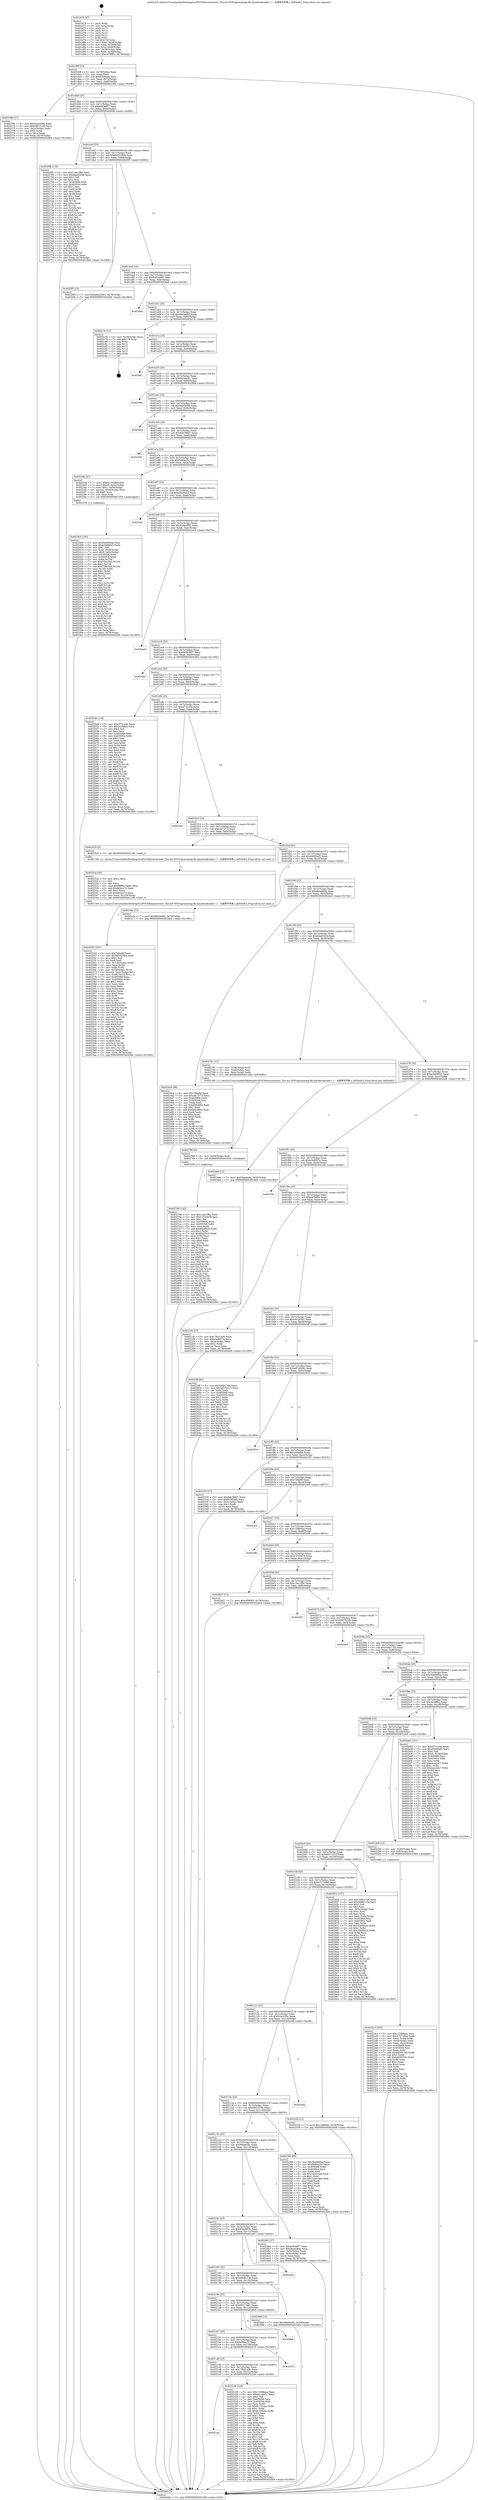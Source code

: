 digraph "0x401d70" {
  label = "0x401d70 (/mnt/c/Users/mathe/Desktop/tcc/POCII/binaries/extr_The-Art-Of-Programming-By-Julyebookcodec1.1：左旋转字符串.c_leftShift2_Final-ollvm.out::main(0))"
  labelloc = "t"
  node[shape=record]

  Entry [label="",width=0.3,height=0.3,shape=circle,fillcolor=black,style=filled]
  "0x401d9f" [label="{
     0x401d9f [23]\l
     | [instrs]\l
     &nbsp;&nbsp;0x401d9f \<+3\>: mov -0x78(%rbp),%eax\l
     &nbsp;&nbsp;0x401da2 \<+2\>: mov %eax,%ecx\l
     &nbsp;&nbsp;0x401da4 \<+6\>: sub $0x835f2afd,%ecx\l
     &nbsp;&nbsp;0x401daa \<+3\>: mov %eax,-0x7c(%rbp)\l
     &nbsp;&nbsp;0x401dad \<+3\>: mov %ecx,-0x80(%rbp)\l
     &nbsp;&nbsp;0x401db0 \<+6\>: je 000000000040236b \<main+0x5fb\>\l
  }"]
  "0x40236b" [label="{
     0x40236b [27]\l
     | [instrs]\l
     &nbsp;&nbsp;0x40236b \<+5\>: mov $0x52ac050e,%eax\l
     &nbsp;&nbsp;0x402370 \<+5\>: mov $0x58815160,%ecx\l
     &nbsp;&nbsp;0x402375 \<+3\>: mov -0x2c(%rbp),%edx\l
     &nbsp;&nbsp;0x402378 \<+3\>: cmp $0x0,%edx\l
     &nbsp;&nbsp;0x40237b \<+3\>: cmove %ecx,%eax\l
     &nbsp;&nbsp;0x40237e \<+3\>: mov %eax,-0x78(%rbp)\l
     &nbsp;&nbsp;0x402381 \<+5\>: jmp 0000000000402dd4 \<main+0x1064\>\l
  }"]
  "0x401db6" [label="{
     0x401db6 [25]\l
     | [instrs]\l
     &nbsp;&nbsp;0x401db6 \<+5\>: jmp 0000000000401dbb \<main+0x4b\>\l
     &nbsp;&nbsp;0x401dbb \<+3\>: mov -0x7c(%rbp),%eax\l
     &nbsp;&nbsp;0x401dbe \<+5\>: sub $0x8483ef07,%eax\l
     &nbsp;&nbsp;0x401dc3 \<+6\>: mov %eax,-0x84(%rbp)\l
     &nbsp;&nbsp;0x401dc9 \<+6\>: je 00000000004026fb \<main+0x98b\>\l
  }"]
  Exit [label="",width=0.3,height=0.3,shape=circle,fillcolor=black,style=filled,peripheries=2]
  "0x4026fb" [label="{
     0x4026fb [134]\l
     | [instrs]\l
     &nbsp;&nbsp;0x4026fb \<+5\>: mov $0x13ec1f8e,%eax\l
     &nbsp;&nbsp;0x402700 \<+5\>: mov $0xdda05458,%ecx\l
     &nbsp;&nbsp;0x402705 \<+2\>: mov $0x1,%dl\l
     &nbsp;&nbsp;0x402707 \<+2\>: xor %esi,%esi\l
     &nbsp;&nbsp;0x402709 \<+7\>: mov 0x405068,%edi\l
     &nbsp;&nbsp;0x402710 \<+8\>: mov 0x405054,%r8d\l
     &nbsp;&nbsp;0x402718 \<+3\>: sub $0x1,%esi\l
     &nbsp;&nbsp;0x40271b \<+3\>: mov %edi,%r9d\l
     &nbsp;&nbsp;0x40271e \<+3\>: add %esi,%r9d\l
     &nbsp;&nbsp;0x402721 \<+4\>: imul %r9d,%edi\l
     &nbsp;&nbsp;0x402725 \<+3\>: and $0x1,%edi\l
     &nbsp;&nbsp;0x402728 \<+3\>: cmp $0x0,%edi\l
     &nbsp;&nbsp;0x40272b \<+4\>: sete %r10b\l
     &nbsp;&nbsp;0x40272f \<+4\>: cmp $0xa,%r8d\l
     &nbsp;&nbsp;0x402733 \<+4\>: setl %r11b\l
     &nbsp;&nbsp;0x402737 \<+3\>: mov %r10b,%bl\l
     &nbsp;&nbsp;0x40273a \<+3\>: xor $0xff,%bl\l
     &nbsp;&nbsp;0x40273d \<+3\>: mov %r11b,%r14b\l
     &nbsp;&nbsp;0x402740 \<+4\>: xor $0xff,%r14b\l
     &nbsp;&nbsp;0x402744 \<+3\>: xor $0x1,%dl\l
     &nbsp;&nbsp;0x402747 \<+3\>: mov %bl,%r15b\l
     &nbsp;&nbsp;0x40274a \<+4\>: and $0xff,%r15b\l
     &nbsp;&nbsp;0x40274e \<+3\>: and %dl,%r10b\l
     &nbsp;&nbsp;0x402751 \<+3\>: mov %r14b,%r12b\l
     &nbsp;&nbsp;0x402754 \<+4\>: and $0xff,%r12b\l
     &nbsp;&nbsp;0x402758 \<+3\>: and %dl,%r11b\l
     &nbsp;&nbsp;0x40275b \<+3\>: or %r10b,%r15b\l
     &nbsp;&nbsp;0x40275e \<+3\>: or %r11b,%r12b\l
     &nbsp;&nbsp;0x402761 \<+3\>: xor %r12b,%r15b\l
     &nbsp;&nbsp;0x402764 \<+3\>: or %r14b,%bl\l
     &nbsp;&nbsp;0x402767 \<+3\>: xor $0xff,%bl\l
     &nbsp;&nbsp;0x40276a \<+3\>: or $0x1,%dl\l
     &nbsp;&nbsp;0x40276d \<+2\>: and %dl,%bl\l
     &nbsp;&nbsp;0x40276f \<+3\>: or %bl,%r15b\l
     &nbsp;&nbsp;0x402772 \<+4\>: test $0x1,%r15b\l
     &nbsp;&nbsp;0x402776 \<+3\>: cmovne %ecx,%eax\l
     &nbsp;&nbsp;0x402779 \<+3\>: mov %eax,-0x78(%rbp)\l
     &nbsp;&nbsp;0x40277c \<+5\>: jmp 0000000000402dd4 \<main+0x1064\>\l
  }"]
  "0x401dcf" [label="{
     0x401dcf [25]\l
     | [instrs]\l
     &nbsp;&nbsp;0x401dcf \<+5\>: jmp 0000000000401dd4 \<main+0x64\>\l
     &nbsp;&nbsp;0x401dd4 \<+3\>: mov -0x7c(%rbp),%eax\l
     &nbsp;&nbsp;0x401dd7 \<+5\>: sub $0x89282904,%eax\l
     &nbsp;&nbsp;0x401ddc \<+6\>: mov %eax,-0x88(%rbp)\l
     &nbsp;&nbsp;0x401de2 \<+6\>: je 00000000004025f3 \<main+0x883\>\l
  }"]
  "0x402799" [label="{
     0x402799 [142]\l
     | [instrs]\l
     &nbsp;&nbsp;0x402799 \<+5\>: mov $0x13ec1f8e,%edx\l
     &nbsp;&nbsp;0x40279e \<+5\>: mov $0x137e9478,%esi\l
     &nbsp;&nbsp;0x4027a3 \<+2\>: mov $0x1,%al\l
     &nbsp;&nbsp;0x4027a5 \<+7\>: mov 0x405068,%ecx\l
     &nbsp;&nbsp;0x4027ac \<+8\>: mov 0x405054,%r8d\l
     &nbsp;&nbsp;0x4027b4 \<+3\>: mov %ecx,%r9d\l
     &nbsp;&nbsp;0x4027b7 \<+7\>: add $0x6fa4f519,%r9d\l
     &nbsp;&nbsp;0x4027be \<+4\>: sub $0x1,%r9d\l
     &nbsp;&nbsp;0x4027c2 \<+7\>: sub $0x6fa4f519,%r9d\l
     &nbsp;&nbsp;0x4027c9 \<+4\>: imul %r9d,%ecx\l
     &nbsp;&nbsp;0x4027cd \<+3\>: and $0x1,%ecx\l
     &nbsp;&nbsp;0x4027d0 \<+3\>: cmp $0x0,%ecx\l
     &nbsp;&nbsp;0x4027d3 \<+4\>: sete %r10b\l
     &nbsp;&nbsp;0x4027d7 \<+4\>: cmp $0xa,%r8d\l
     &nbsp;&nbsp;0x4027db \<+4\>: setl %r11b\l
     &nbsp;&nbsp;0x4027df \<+3\>: mov %r10b,%bl\l
     &nbsp;&nbsp;0x4027e2 \<+3\>: xor $0xff,%bl\l
     &nbsp;&nbsp;0x4027e5 \<+3\>: mov %r11b,%r14b\l
     &nbsp;&nbsp;0x4027e8 \<+4\>: xor $0xff,%r14b\l
     &nbsp;&nbsp;0x4027ec \<+2\>: xor $0x1,%al\l
     &nbsp;&nbsp;0x4027ee \<+3\>: mov %bl,%r15b\l
     &nbsp;&nbsp;0x4027f1 \<+4\>: and $0xff,%r15b\l
     &nbsp;&nbsp;0x4027f5 \<+3\>: and %al,%r10b\l
     &nbsp;&nbsp;0x4027f8 \<+3\>: mov %r14b,%r12b\l
     &nbsp;&nbsp;0x4027fb \<+4\>: and $0xff,%r12b\l
     &nbsp;&nbsp;0x4027ff \<+3\>: and %al,%r11b\l
     &nbsp;&nbsp;0x402802 \<+3\>: or %r10b,%r15b\l
     &nbsp;&nbsp;0x402805 \<+3\>: or %r11b,%r12b\l
     &nbsp;&nbsp;0x402808 \<+3\>: xor %r12b,%r15b\l
     &nbsp;&nbsp;0x40280b \<+3\>: or %r14b,%bl\l
     &nbsp;&nbsp;0x40280e \<+3\>: xor $0xff,%bl\l
     &nbsp;&nbsp;0x402811 \<+2\>: or $0x1,%al\l
     &nbsp;&nbsp;0x402813 \<+2\>: and %al,%bl\l
     &nbsp;&nbsp;0x402815 \<+3\>: or %bl,%r15b\l
     &nbsp;&nbsp;0x402818 \<+4\>: test $0x1,%r15b\l
     &nbsp;&nbsp;0x40281c \<+3\>: cmovne %esi,%edx\l
     &nbsp;&nbsp;0x40281f \<+3\>: mov %edx,-0x78(%rbp)\l
     &nbsp;&nbsp;0x402822 \<+5\>: jmp 0000000000402dd4 \<main+0x1064\>\l
  }"]
  "0x4025f3" [label="{
     0x4025f3 [12]\l
     | [instrs]\l
     &nbsp;&nbsp;0x4025f3 \<+7\>: movl $0xe822f3b1,-0x78(%rbp)\l
     &nbsp;&nbsp;0x4025fa \<+5\>: jmp 0000000000402dd4 \<main+0x1064\>\l
  }"]
  "0x401de8" [label="{
     0x401de8 [25]\l
     | [instrs]\l
     &nbsp;&nbsp;0x401de8 \<+5\>: jmp 0000000000401ded \<main+0x7d\>\l
     &nbsp;&nbsp;0x401ded \<+3\>: mov -0x7c(%rbp),%eax\l
     &nbsp;&nbsp;0x401df0 \<+5\>: sub $0x8c61aeb6,%eax\l
     &nbsp;&nbsp;0x401df5 \<+6\>: mov %eax,-0x8c(%rbp)\l
     &nbsp;&nbsp;0x401dfb \<+6\>: je 00000000004029a8 \<main+0xc38\>\l
  }"]
  "0x402790" [label="{
     0x402790 [9]\l
     | [instrs]\l
     &nbsp;&nbsp;0x402790 \<+4\>: mov -0x58(%rbp),%rdi\l
     &nbsp;&nbsp;0x402794 \<+5\>: call 0000000000401030 \<free@plt\>\l
     | [calls]\l
     &nbsp;&nbsp;0x401030 \{1\} (unknown)\l
  }"]
  "0x4029a8" [label="{
     0x4029a8\l
  }", style=dashed]
  "0x401e01" [label="{
     0x401e01 [25]\l
     | [instrs]\l
     &nbsp;&nbsp;0x401e01 \<+5\>: jmp 0000000000401e06 \<main+0x96\>\l
     &nbsp;&nbsp;0x401e06 \<+3\>: mov -0x7c(%rbp),%eax\l
     &nbsp;&nbsp;0x401e09 \<+5\>: sub $0x8fe5dd93,%eax\l
     &nbsp;&nbsp;0x401e0e \<+6\>: mov %eax,-0x90(%rbp)\l
     &nbsp;&nbsp;0x401e14 \<+6\>: je 0000000000402c76 \<main+0xf06\>\l
  }"]
  "0x402552" [label="{
     0x402552 [161]\l
     | [instrs]\l
     &nbsp;&nbsp;0x402552 \<+5\>: mov $0x7d9af6f,%ecx\l
     &nbsp;&nbsp;0x402557 \<+5\>: mov $0x89282904,%edx\l
     &nbsp;&nbsp;0x40255c \<+3\>: mov $0x1,%sil\l
     &nbsp;&nbsp;0x40255f \<+2\>: xor %edi,%edi\l
     &nbsp;&nbsp;0x402561 \<+7\>: mov -0x130(%rbp),%r8d\l
     &nbsp;&nbsp;0x402568 \<+4\>: imul %eax,%r8d\l
     &nbsp;&nbsp;0x40256c \<+3\>: mov %r8b,%r9b\l
     &nbsp;&nbsp;0x40256f \<+4\>: mov -0x58(%rbp),%r10\l
     &nbsp;&nbsp;0x402573 \<+4\>: movslq -0x5c(%rbp),%r11\l
     &nbsp;&nbsp;0x402577 \<+4\>: mov %r9b,(%r10,%r11,1)\l
     &nbsp;&nbsp;0x40257b \<+7\>: mov 0x405068,%eax\l
     &nbsp;&nbsp;0x402582 \<+8\>: mov 0x405054,%r8d\l
     &nbsp;&nbsp;0x40258a \<+3\>: sub $0x1,%edi\l
     &nbsp;&nbsp;0x40258d \<+2\>: mov %eax,%ebx\l
     &nbsp;&nbsp;0x40258f \<+2\>: add %edi,%ebx\l
     &nbsp;&nbsp;0x402591 \<+3\>: imul %ebx,%eax\l
     &nbsp;&nbsp;0x402594 \<+3\>: and $0x1,%eax\l
     &nbsp;&nbsp;0x402597 \<+3\>: cmp $0x0,%eax\l
     &nbsp;&nbsp;0x40259a \<+4\>: sete %r9b\l
     &nbsp;&nbsp;0x40259e \<+4\>: cmp $0xa,%r8d\l
     &nbsp;&nbsp;0x4025a2 \<+4\>: setl %r14b\l
     &nbsp;&nbsp;0x4025a6 \<+3\>: mov %r9b,%r15b\l
     &nbsp;&nbsp;0x4025a9 \<+4\>: xor $0xff,%r15b\l
     &nbsp;&nbsp;0x4025ad \<+3\>: mov %r14b,%r12b\l
     &nbsp;&nbsp;0x4025b0 \<+4\>: xor $0xff,%r12b\l
     &nbsp;&nbsp;0x4025b4 \<+4\>: xor $0x0,%sil\l
     &nbsp;&nbsp;0x4025b8 \<+3\>: mov %r15b,%r13b\l
     &nbsp;&nbsp;0x4025bb \<+4\>: and $0x0,%r13b\l
     &nbsp;&nbsp;0x4025bf \<+3\>: and %sil,%r9b\l
     &nbsp;&nbsp;0x4025c2 \<+3\>: mov %r12b,%al\l
     &nbsp;&nbsp;0x4025c5 \<+2\>: and $0x0,%al\l
     &nbsp;&nbsp;0x4025c7 \<+3\>: and %sil,%r14b\l
     &nbsp;&nbsp;0x4025ca \<+3\>: or %r9b,%r13b\l
     &nbsp;&nbsp;0x4025cd \<+3\>: or %r14b,%al\l
     &nbsp;&nbsp;0x4025d0 \<+3\>: xor %al,%r13b\l
     &nbsp;&nbsp;0x4025d3 \<+3\>: or %r12b,%r15b\l
     &nbsp;&nbsp;0x4025d6 \<+4\>: xor $0xff,%r15b\l
     &nbsp;&nbsp;0x4025da \<+4\>: or $0x0,%sil\l
     &nbsp;&nbsp;0x4025de \<+3\>: and %sil,%r15b\l
     &nbsp;&nbsp;0x4025e1 \<+3\>: or %r15b,%r13b\l
     &nbsp;&nbsp;0x4025e4 \<+4\>: test $0x1,%r13b\l
     &nbsp;&nbsp;0x4025e8 \<+3\>: cmovne %edx,%ecx\l
     &nbsp;&nbsp;0x4025eb \<+3\>: mov %ecx,-0x78(%rbp)\l
     &nbsp;&nbsp;0x4025ee \<+5\>: jmp 0000000000402dd4 \<main+0x1064\>\l
  }"]
  "0x402c76" [label="{
     0x402c76 [21]\l
     | [instrs]\l
     &nbsp;&nbsp;0x402c76 \<+3\>: mov -0x34(%rbp),%eax\l
     &nbsp;&nbsp;0x402c79 \<+7\>: add $0x118,%rsp\l
     &nbsp;&nbsp;0x402c80 \<+1\>: pop %rbx\l
     &nbsp;&nbsp;0x402c81 \<+2\>: pop %r12\l
     &nbsp;&nbsp;0x402c83 \<+2\>: pop %r13\l
     &nbsp;&nbsp;0x402c85 \<+2\>: pop %r14\l
     &nbsp;&nbsp;0x402c87 \<+2\>: pop %r15\l
     &nbsp;&nbsp;0x402c89 \<+1\>: pop %rbp\l
     &nbsp;&nbsp;0x402c8a \<+1\>: ret\l
  }"]
  "0x401e1a" [label="{
     0x401e1a [25]\l
     | [instrs]\l
     &nbsp;&nbsp;0x401e1a \<+5\>: jmp 0000000000401e1f \<main+0xaf\>\l
     &nbsp;&nbsp;0x401e1f \<+3\>: mov -0x7c(%rbp),%eax\l
     &nbsp;&nbsp;0x401e22 \<+5\>: sub $0x91d26915,%eax\l
     &nbsp;&nbsp;0x401e27 \<+6\>: mov %eax,-0x94(%rbp)\l
     &nbsp;&nbsp;0x401e2d \<+6\>: je 0000000000402981 \<main+0xc11\>\l
  }"]
  "0x40252a" [label="{
     0x40252a [40]\l
     | [instrs]\l
     &nbsp;&nbsp;0x40252a \<+5\>: mov $0x2,%ecx\l
     &nbsp;&nbsp;0x40252f \<+1\>: cltd\l
     &nbsp;&nbsp;0x402530 \<+2\>: idiv %ecx\l
     &nbsp;&nbsp;0x402532 \<+6\>: imul $0xfffffffe,%edx,%ecx\l
     &nbsp;&nbsp;0x402538 \<+6\>: add $0xfe0acc72,%ecx\l
     &nbsp;&nbsp;0x40253e \<+3\>: add $0x1,%ecx\l
     &nbsp;&nbsp;0x402541 \<+6\>: sub $0xfe0acc72,%ecx\l
     &nbsp;&nbsp;0x402547 \<+6\>: mov %ecx,-0x130(%rbp)\l
     &nbsp;&nbsp;0x40254d \<+5\>: call 0000000000401160 \<next_i\>\l
     | [calls]\l
     &nbsp;&nbsp;0x401160 \{1\} (/mnt/c/Users/mathe/Desktop/tcc/POCII/binaries/extr_The-Art-Of-Programming-By-Julyebookcodec1.1：左旋转字符串.c_leftShift2_Final-ollvm.out::next_i)\l
  }"]
  "0x402981" [label="{
     0x402981\l
  }", style=dashed]
  "0x401e33" [label="{
     0x401e33 [25]\l
     | [instrs]\l
     &nbsp;&nbsp;0x401e33 \<+5\>: jmp 0000000000401e38 \<main+0xc8\>\l
     &nbsp;&nbsp;0x401e38 \<+3\>: mov -0x7c(%rbp),%eax\l
     &nbsp;&nbsp;0x401e3b \<+5\>: sub $0x92244e61,%eax\l
     &nbsp;&nbsp;0x401e40 \<+6\>: mov %eax,-0x98(%rbp)\l
     &nbsp;&nbsp;0x401e46 \<+6\>: je 000000000040298d \<main+0xc1d\>\l
  }"]
  "0x402403" [label="{
     0x402403 [163]\l
     | [instrs]\l
     &nbsp;&nbsp;0x402403 \<+5\>: mov $0x3b4990ba,%ecx\l
     &nbsp;&nbsp;0x402408 \<+5\>: mov $0xe3468843,%edx\l
     &nbsp;&nbsp;0x40240d \<+3\>: mov $0x1,%sil\l
     &nbsp;&nbsp;0x402410 \<+4\>: mov %rax,-0x58(%rbp)\l
     &nbsp;&nbsp;0x402414 \<+7\>: movl $0x0,-0x5c(%rbp)\l
     &nbsp;&nbsp;0x40241b \<+8\>: mov 0x405068,%r8d\l
     &nbsp;&nbsp;0x402423 \<+8\>: mov 0x405054,%r9d\l
     &nbsp;&nbsp;0x40242b \<+3\>: mov %r8d,%r10d\l
     &nbsp;&nbsp;0x40242e \<+7\>: add $0xf75bc5bb,%r10d\l
     &nbsp;&nbsp;0x402435 \<+4\>: sub $0x1,%r10d\l
     &nbsp;&nbsp;0x402439 \<+7\>: sub $0xf75bc5bb,%r10d\l
     &nbsp;&nbsp;0x402440 \<+4\>: imul %r10d,%r8d\l
     &nbsp;&nbsp;0x402444 \<+4\>: and $0x1,%r8d\l
     &nbsp;&nbsp;0x402448 \<+4\>: cmp $0x0,%r8d\l
     &nbsp;&nbsp;0x40244c \<+4\>: sete %r11b\l
     &nbsp;&nbsp;0x402450 \<+4\>: cmp $0xa,%r9d\l
     &nbsp;&nbsp;0x402454 \<+3\>: setl %bl\l
     &nbsp;&nbsp;0x402457 \<+3\>: mov %r11b,%r14b\l
     &nbsp;&nbsp;0x40245a \<+4\>: xor $0xff,%r14b\l
     &nbsp;&nbsp;0x40245e \<+3\>: mov %bl,%r15b\l
     &nbsp;&nbsp;0x402461 \<+4\>: xor $0xff,%r15b\l
     &nbsp;&nbsp;0x402465 \<+4\>: xor $0x0,%sil\l
     &nbsp;&nbsp;0x402469 \<+3\>: mov %r14b,%r12b\l
     &nbsp;&nbsp;0x40246c \<+4\>: and $0x0,%r12b\l
     &nbsp;&nbsp;0x402470 \<+3\>: and %sil,%r11b\l
     &nbsp;&nbsp;0x402473 \<+3\>: mov %r15b,%r13b\l
     &nbsp;&nbsp;0x402476 \<+4\>: and $0x0,%r13b\l
     &nbsp;&nbsp;0x40247a \<+3\>: and %sil,%bl\l
     &nbsp;&nbsp;0x40247d \<+3\>: or %r11b,%r12b\l
     &nbsp;&nbsp;0x402480 \<+3\>: or %bl,%r13b\l
     &nbsp;&nbsp;0x402483 \<+3\>: xor %r13b,%r12b\l
     &nbsp;&nbsp;0x402486 \<+3\>: or %r15b,%r14b\l
     &nbsp;&nbsp;0x402489 \<+4\>: xor $0xff,%r14b\l
     &nbsp;&nbsp;0x40248d \<+4\>: or $0x0,%sil\l
     &nbsp;&nbsp;0x402491 \<+3\>: and %sil,%r14b\l
     &nbsp;&nbsp;0x402494 \<+3\>: or %r14b,%r12b\l
     &nbsp;&nbsp;0x402497 \<+4\>: test $0x1,%r12b\l
     &nbsp;&nbsp;0x40249b \<+3\>: cmovne %edx,%ecx\l
     &nbsp;&nbsp;0x40249e \<+3\>: mov %ecx,-0x78(%rbp)\l
     &nbsp;&nbsp;0x4024a1 \<+5\>: jmp 0000000000402dd4 \<main+0x1064\>\l
  }"]
  "0x40298d" [label="{
     0x40298d\l
  }", style=dashed]
  "0x401e4c" [label="{
     0x401e4c [25]\l
     | [instrs]\l
     &nbsp;&nbsp;0x401e4c \<+5\>: jmp 0000000000401e51 \<main+0xe1\>\l
     &nbsp;&nbsp;0x401e51 \<+3\>: mov -0x7c(%rbp),%eax\l
     &nbsp;&nbsp;0x401e54 \<+5\>: sub $0x9a65a4fd,%eax\l
     &nbsp;&nbsp;0x401e59 \<+6\>: mov %eax,-0x9c(%rbp)\l
     &nbsp;&nbsp;0x401e5f \<+6\>: je 0000000000402a24 \<main+0xcb4\>\l
  }"]
  "0x4022c3" [label="{
     0x4022c3 [102]\l
     | [instrs]\l
     &nbsp;&nbsp;0x4022c3 \<+5\>: mov $0x13386eaa,%ecx\l
     &nbsp;&nbsp;0x4022c8 \<+5\>: mov $0x4727c0bd,%edx\l
     &nbsp;&nbsp;0x4022cd \<+3\>: mov %eax,-0x44(%rbp)\l
     &nbsp;&nbsp;0x4022d0 \<+3\>: mov -0x44(%rbp),%eax\l
     &nbsp;&nbsp;0x4022d3 \<+3\>: mov %eax,-0x2c(%rbp)\l
     &nbsp;&nbsp;0x4022d6 \<+7\>: mov 0x405068,%eax\l
     &nbsp;&nbsp;0x4022dd \<+7\>: mov 0x405054,%esi\l
     &nbsp;&nbsp;0x4022e4 \<+3\>: mov %eax,%r8d\l
     &nbsp;&nbsp;0x4022e7 \<+7\>: add $0xb40d57bb,%r8d\l
     &nbsp;&nbsp;0x4022ee \<+4\>: sub $0x1,%r8d\l
     &nbsp;&nbsp;0x4022f2 \<+7\>: sub $0xb40d57bb,%r8d\l
     &nbsp;&nbsp;0x4022f9 \<+4\>: imul %r8d,%eax\l
     &nbsp;&nbsp;0x4022fd \<+3\>: and $0x1,%eax\l
     &nbsp;&nbsp;0x402300 \<+3\>: cmp $0x0,%eax\l
     &nbsp;&nbsp;0x402303 \<+4\>: sete %r9b\l
     &nbsp;&nbsp;0x402307 \<+3\>: cmp $0xa,%esi\l
     &nbsp;&nbsp;0x40230a \<+4\>: setl %r10b\l
     &nbsp;&nbsp;0x40230e \<+3\>: mov %r9b,%r11b\l
     &nbsp;&nbsp;0x402311 \<+3\>: and %r10b,%r11b\l
     &nbsp;&nbsp;0x402314 \<+3\>: xor %r10b,%r9b\l
     &nbsp;&nbsp;0x402317 \<+3\>: or %r9b,%r11b\l
     &nbsp;&nbsp;0x40231a \<+4\>: test $0x1,%r11b\l
     &nbsp;&nbsp;0x40231e \<+3\>: cmovne %edx,%ecx\l
     &nbsp;&nbsp;0x402321 \<+3\>: mov %ecx,-0x78(%rbp)\l
     &nbsp;&nbsp;0x402324 \<+5\>: jmp 0000000000402dd4 \<main+0x1064\>\l
  }"]
  "0x402a24" [label="{
     0x402a24\l
  }", style=dashed]
  "0x401e65" [label="{
     0x401e65 [25]\l
     | [instrs]\l
     &nbsp;&nbsp;0x401e65 \<+5\>: jmp 0000000000401e6a \<main+0xfa\>\l
     &nbsp;&nbsp;0x401e6a \<+3\>: mov -0x7c(%rbp),%eax\l
     &nbsp;&nbsp;0x401e6d \<+5\>: sub $0x9ab78807,%eax\l
     &nbsp;&nbsp;0x401e72 \<+6\>: mov %eax,-0xa0(%rbp)\l
     &nbsp;&nbsp;0x401e78 \<+6\>: je 0000000000402350 \<main+0x5e0\>\l
  }"]
  "0x4021e9" [label="{
     0x4021e9\l
  }", style=dashed]
  "0x402350" [label="{
     0x402350\l
  }", style=dashed]
  "0x401e7e" [label="{
     0x401e7e [25]\l
     | [instrs]\l
     &nbsp;&nbsp;0x401e7e \<+5\>: jmp 0000000000401e83 \<main+0x113\>\l
     &nbsp;&nbsp;0x401e83 \<+3\>: mov -0x7c(%rbp),%eax\l
     &nbsp;&nbsp;0x401e86 \<+5\>: sub $0x9e9da25c,%eax\l
     &nbsp;&nbsp;0x401e8b \<+6\>: mov %eax,-0xa4(%rbp)\l
     &nbsp;&nbsp;0x401e91 \<+6\>: je 00000000004023de \<main+0x66e\>\l
  }"]
  "0x402226" [label="{
     0x402226 [144]\l
     | [instrs]\l
     &nbsp;&nbsp;0x402226 \<+5\>: mov $0x13386eaa,%eax\l
     &nbsp;&nbsp;0x40222b \<+5\>: mov $0x441efa51,%ecx\l
     &nbsp;&nbsp;0x402230 \<+2\>: mov $0x1,%dl\l
     &nbsp;&nbsp;0x402232 \<+7\>: mov 0x405068,%esi\l
     &nbsp;&nbsp;0x402239 \<+7\>: mov 0x405054,%edi\l
     &nbsp;&nbsp;0x402240 \<+3\>: mov %esi,%r8d\l
     &nbsp;&nbsp;0x402243 \<+7\>: sub $0x8c155cec,%r8d\l
     &nbsp;&nbsp;0x40224a \<+4\>: sub $0x1,%r8d\l
     &nbsp;&nbsp;0x40224e \<+7\>: add $0x8c155cec,%r8d\l
     &nbsp;&nbsp;0x402255 \<+4\>: imul %r8d,%esi\l
     &nbsp;&nbsp;0x402259 \<+3\>: and $0x1,%esi\l
     &nbsp;&nbsp;0x40225c \<+3\>: cmp $0x0,%esi\l
     &nbsp;&nbsp;0x40225f \<+4\>: sete %r9b\l
     &nbsp;&nbsp;0x402263 \<+3\>: cmp $0xa,%edi\l
     &nbsp;&nbsp;0x402266 \<+4\>: setl %r10b\l
     &nbsp;&nbsp;0x40226a \<+3\>: mov %r9b,%r11b\l
     &nbsp;&nbsp;0x40226d \<+4\>: xor $0xff,%r11b\l
     &nbsp;&nbsp;0x402271 \<+3\>: mov %r10b,%bl\l
     &nbsp;&nbsp;0x402274 \<+3\>: xor $0xff,%bl\l
     &nbsp;&nbsp;0x402277 \<+3\>: xor $0x1,%dl\l
     &nbsp;&nbsp;0x40227a \<+3\>: mov %r11b,%r14b\l
     &nbsp;&nbsp;0x40227d \<+4\>: and $0xff,%r14b\l
     &nbsp;&nbsp;0x402281 \<+3\>: and %dl,%r9b\l
     &nbsp;&nbsp;0x402284 \<+3\>: mov %bl,%r15b\l
     &nbsp;&nbsp;0x402287 \<+4\>: and $0xff,%r15b\l
     &nbsp;&nbsp;0x40228b \<+3\>: and %dl,%r10b\l
     &nbsp;&nbsp;0x40228e \<+3\>: or %r9b,%r14b\l
     &nbsp;&nbsp;0x402291 \<+3\>: or %r10b,%r15b\l
     &nbsp;&nbsp;0x402294 \<+3\>: xor %r15b,%r14b\l
     &nbsp;&nbsp;0x402297 \<+3\>: or %bl,%r11b\l
     &nbsp;&nbsp;0x40229a \<+4\>: xor $0xff,%r11b\l
     &nbsp;&nbsp;0x40229e \<+3\>: or $0x1,%dl\l
     &nbsp;&nbsp;0x4022a1 \<+3\>: and %dl,%r11b\l
     &nbsp;&nbsp;0x4022a4 \<+3\>: or %r11b,%r14b\l
     &nbsp;&nbsp;0x4022a7 \<+4\>: test $0x1,%r14b\l
     &nbsp;&nbsp;0x4022ab \<+3\>: cmovne %ecx,%eax\l
     &nbsp;&nbsp;0x4022ae \<+3\>: mov %eax,-0x78(%rbp)\l
     &nbsp;&nbsp;0x4022b1 \<+5\>: jmp 0000000000402dd4 \<main+0x1064\>\l
  }"]
  "0x4023de" [label="{
     0x4023de [37]\l
     | [instrs]\l
     &nbsp;&nbsp;0x4023de \<+7\>: movl $0x64,-0x48(%rbp)\l
     &nbsp;&nbsp;0x4023e5 \<+7\>: movl $0x64,-0x4c(%rbp)\l
     &nbsp;&nbsp;0x4023ec \<+7\>: movl $0x1,-0x50(%rbp)\l
     &nbsp;&nbsp;0x4023f3 \<+4\>: movslq -0x50(%rbp),%rax\l
     &nbsp;&nbsp;0x4023f7 \<+4\>: shl $0x0,%rax\l
     &nbsp;&nbsp;0x4023fb \<+3\>: mov %rax,%rdi\l
     &nbsp;&nbsp;0x4023fe \<+5\>: call 0000000000401050 \<malloc@plt\>\l
     | [calls]\l
     &nbsp;&nbsp;0x401050 \{1\} (unknown)\l
  }"]
  "0x401e97" [label="{
     0x401e97 [25]\l
     | [instrs]\l
     &nbsp;&nbsp;0x401e97 \<+5\>: jmp 0000000000401e9c \<main+0x12c\>\l
     &nbsp;&nbsp;0x401e9c \<+3\>: mov -0x7c(%rbp),%eax\l
     &nbsp;&nbsp;0x401e9f \<+5\>: sub $0xa8b36ac2,%eax\l
     &nbsp;&nbsp;0x401ea4 \<+6\>: mov %eax,-0xa8(%rbp)\l
     &nbsp;&nbsp;0x401eaa \<+6\>: je 0000000000402b41 \<main+0xdd1\>\l
  }"]
  "0x4021d0" [label="{
     0x4021d0 [25]\l
     | [instrs]\l
     &nbsp;&nbsp;0x4021d0 \<+5\>: jmp 00000000004021d5 \<main+0x465\>\l
     &nbsp;&nbsp;0x4021d5 \<+3\>: mov -0x7c(%rbp),%eax\l
     &nbsp;&nbsp;0x4021d8 \<+5\>: sub $0x73b31a0b,%eax\l
     &nbsp;&nbsp;0x4021dd \<+6\>: mov %eax,-0x12c(%rbp)\l
     &nbsp;&nbsp;0x4021e3 \<+6\>: je 0000000000402226 \<main+0x4b6\>\l
  }"]
  "0x402b41" [label="{
     0x402b41\l
  }", style=dashed]
  "0x401eb0" [label="{
     0x401eb0 [25]\l
     | [instrs]\l
     &nbsp;&nbsp;0x401eb0 \<+5\>: jmp 0000000000401eb5 \<main+0x145\>\l
     &nbsp;&nbsp;0x401eb5 \<+3\>: mov -0x7c(%rbp),%eax\l
     &nbsp;&nbsp;0x401eb8 \<+5\>: sub $0xb2da3692,%eax\l
     &nbsp;&nbsp;0x401ebd \<+6\>: mov %eax,-0xac(%rbp)\l
     &nbsp;&nbsp;0x401ec3 \<+6\>: je 0000000000402ae4 \<main+0xd74\>\l
  }"]
  "0x402d79" [label="{
     0x402d79\l
  }", style=dashed]
  "0x402ae4" [label="{
     0x402ae4\l
  }", style=dashed]
  "0x401ec9" [label="{
     0x401ec9 [25]\l
     | [instrs]\l
     &nbsp;&nbsp;0x401ec9 \<+5\>: jmp 0000000000401ece \<main+0x15e\>\l
     &nbsp;&nbsp;0x401ece \<+3\>: mov -0x7c(%rbp),%eax\l
     &nbsp;&nbsp;0x401ed1 \<+5\>: sub $0xba593857,%eax\l
     &nbsp;&nbsp;0x401ed6 \<+6\>: mov %eax,-0xb0(%rbp)\l
     &nbsp;&nbsp;0x401edc \<+6\>: je 0000000000402db5 \<main+0x1045\>\l
  }"]
  "0x4021b7" [label="{
     0x4021b7 [25]\l
     | [instrs]\l
     &nbsp;&nbsp;0x4021b7 \<+5\>: jmp 00000000004021bc \<main+0x44c\>\l
     &nbsp;&nbsp;0x4021bc \<+3\>: mov -0x7c(%rbp),%eax\l
     &nbsp;&nbsp;0x4021bf \<+5\>: sub $0x6e8fea16,%eax\l
     &nbsp;&nbsp;0x4021c4 \<+6\>: mov %eax,-0x128(%rbp)\l
     &nbsp;&nbsp;0x4021ca \<+6\>: je 0000000000402d79 \<main+0x1009\>\l
  }"]
  "0x402db5" [label="{
     0x402db5\l
  }", style=dashed]
  "0x401ee2" [label="{
     0x401ee2 [25]\l
     | [instrs]\l
     &nbsp;&nbsp;0x401ee2 \<+5\>: jmp 0000000000401ee7 \<main+0x177\>\l
     &nbsp;&nbsp;0x401ee7 \<+3\>: mov -0x7c(%rbp),%eax\l
     &nbsp;&nbsp;0x401eea \<+5\>: sub $0xcf0f89f3,%eax\l
     &nbsp;&nbsp;0x401eef \<+6\>: mov %eax,-0xb4(%rbp)\l
     &nbsp;&nbsp;0x401ef5 \<+6\>: je 0000000000402b4d \<main+0xddd\>\l
  }"]
  "0x4028b9" [label="{
     0x4028b9\l
  }", style=dashed]
  "0x402b4d" [label="{
     0x402b4d [134]\l
     | [instrs]\l
     &nbsp;&nbsp;0x402b4d \<+5\>: mov $0xcf731e4e,%eax\l
     &nbsp;&nbsp;0x402b52 \<+5\>: mov $0x3d38ffe2,%ecx\l
     &nbsp;&nbsp;0x402b57 \<+2\>: mov $0x1,%dl\l
     &nbsp;&nbsp;0x402b59 \<+2\>: xor %esi,%esi\l
     &nbsp;&nbsp;0x402b5b \<+7\>: mov 0x405068,%edi\l
     &nbsp;&nbsp;0x402b62 \<+8\>: mov 0x405054,%r8d\l
     &nbsp;&nbsp;0x402b6a \<+3\>: sub $0x1,%esi\l
     &nbsp;&nbsp;0x402b6d \<+3\>: mov %edi,%r9d\l
     &nbsp;&nbsp;0x402b70 \<+3\>: add %esi,%r9d\l
     &nbsp;&nbsp;0x402b73 \<+4\>: imul %r9d,%edi\l
     &nbsp;&nbsp;0x402b77 \<+3\>: and $0x1,%edi\l
     &nbsp;&nbsp;0x402b7a \<+3\>: cmp $0x0,%edi\l
     &nbsp;&nbsp;0x402b7d \<+4\>: sete %r10b\l
     &nbsp;&nbsp;0x402b81 \<+4\>: cmp $0xa,%r8d\l
     &nbsp;&nbsp;0x402b85 \<+4\>: setl %r11b\l
     &nbsp;&nbsp;0x402b89 \<+3\>: mov %r10b,%bl\l
     &nbsp;&nbsp;0x402b8c \<+3\>: xor $0xff,%bl\l
     &nbsp;&nbsp;0x402b8f \<+3\>: mov %r11b,%r14b\l
     &nbsp;&nbsp;0x402b92 \<+4\>: xor $0xff,%r14b\l
     &nbsp;&nbsp;0x402b96 \<+3\>: xor $0x1,%dl\l
     &nbsp;&nbsp;0x402b99 \<+3\>: mov %bl,%r15b\l
     &nbsp;&nbsp;0x402b9c \<+4\>: and $0xff,%r15b\l
     &nbsp;&nbsp;0x402ba0 \<+3\>: and %dl,%r10b\l
     &nbsp;&nbsp;0x402ba3 \<+3\>: mov %r14b,%r12b\l
     &nbsp;&nbsp;0x402ba6 \<+4\>: and $0xff,%r12b\l
     &nbsp;&nbsp;0x402baa \<+3\>: and %dl,%r11b\l
     &nbsp;&nbsp;0x402bad \<+3\>: or %r10b,%r15b\l
     &nbsp;&nbsp;0x402bb0 \<+3\>: or %r11b,%r12b\l
     &nbsp;&nbsp;0x402bb3 \<+3\>: xor %r12b,%r15b\l
     &nbsp;&nbsp;0x402bb6 \<+3\>: or %r14b,%bl\l
     &nbsp;&nbsp;0x402bb9 \<+3\>: xor $0xff,%bl\l
     &nbsp;&nbsp;0x402bbc \<+3\>: or $0x1,%dl\l
     &nbsp;&nbsp;0x402bbf \<+2\>: and %dl,%bl\l
     &nbsp;&nbsp;0x402bc1 \<+3\>: or %bl,%r15b\l
     &nbsp;&nbsp;0x402bc4 \<+4\>: test $0x1,%r15b\l
     &nbsp;&nbsp;0x402bc8 \<+3\>: cmovne %ecx,%eax\l
     &nbsp;&nbsp;0x402bcb \<+3\>: mov %eax,-0x78(%rbp)\l
     &nbsp;&nbsp;0x402bce \<+5\>: jmp 0000000000402dd4 \<main+0x1064\>\l
  }"]
  "0x401efb" [label="{
     0x401efb [25]\l
     | [instrs]\l
     &nbsp;&nbsp;0x401efb \<+5\>: jmp 0000000000401f00 \<main+0x190\>\l
     &nbsp;&nbsp;0x401f00 \<+3\>: mov -0x7c(%rbp),%eax\l
     &nbsp;&nbsp;0x401f03 \<+5\>: sub $0xcf731e4e,%eax\l
     &nbsp;&nbsp;0x401f08 \<+6\>: mov %eax,-0xb8(%rbp)\l
     &nbsp;&nbsp;0x401f0e \<+6\>: je 0000000000402dc6 \<main+0x1056\>\l
  }"]
  "0x40219e" [label="{
     0x40219e [25]\l
     | [instrs]\l
     &nbsp;&nbsp;0x40219e \<+5\>: jmp 00000000004021a3 \<main+0x433\>\l
     &nbsp;&nbsp;0x4021a3 \<+3\>: mov -0x7c(%rbp),%eax\l
     &nbsp;&nbsp;0x4021a6 \<+5\>: sub $0x68315461,%eax\l
     &nbsp;&nbsp;0x4021ab \<+6\>: mov %eax,-0x124(%rbp)\l
     &nbsp;&nbsp;0x4021b1 \<+6\>: je 00000000004028b9 \<main+0xb49\>\l
  }"]
  "0x402dc6" [label="{
     0x402dc6\l
  }", style=dashed]
  "0x401f14" [label="{
     0x401f14 [25]\l
     | [instrs]\l
     &nbsp;&nbsp;0x401f14 \<+5\>: jmp 0000000000401f19 \<main+0x1a9\>\l
     &nbsp;&nbsp;0x401f19 \<+3\>: mov -0x7c(%rbp),%eax\l
     &nbsp;&nbsp;0x401f1c \<+5\>: sub $0xcfa7371f,%eax\l
     &nbsp;&nbsp;0x401f21 \<+6\>: mov %eax,-0xbc(%rbp)\l
     &nbsp;&nbsp;0x401f27 \<+6\>: je 0000000000402525 \<main+0x7b5\>\l
  }"]
  "0x4026ef" [label="{
     0x4026ef [12]\l
     | [instrs]\l
     &nbsp;&nbsp;0x4026ef \<+7\>: movl $0x58ebbc6a,-0x78(%rbp)\l
     &nbsp;&nbsp;0x4026f6 \<+5\>: jmp 0000000000402dd4 \<main+0x1064\>\l
  }"]
  "0x402525" [label="{
     0x402525 [5]\l
     | [instrs]\l
     &nbsp;&nbsp;0x402525 \<+5\>: call 0000000000401160 \<next_i\>\l
     | [calls]\l
     &nbsp;&nbsp;0x401160 \{1\} (/mnt/c/Users/mathe/Desktop/tcc/POCII/binaries/extr_The-Art-Of-Programming-By-Julyebookcodec1.1：左旋转字符串.c_leftShift2_Final-ollvm.out::next_i)\l
  }"]
  "0x401f2d" [label="{
     0x401f2d [25]\l
     | [instrs]\l
     &nbsp;&nbsp;0x401f2d \<+5\>: jmp 0000000000401f32 \<main+0x1c2\>\l
     &nbsp;&nbsp;0x401f32 \<+3\>: mov -0x7c(%rbp),%eax\l
     &nbsp;&nbsp;0x401f35 \<+5\>: sub $0xd4000af2,%eax\l
     &nbsp;&nbsp;0x401f3a \<+6\>: mov %eax,-0xc0(%rbp)\l
     &nbsp;&nbsp;0x401f40 \<+6\>: je 0000000000402c6a \<main+0xefa\>\l
  }"]
  "0x402185" [label="{
     0x402185 [25]\l
     | [instrs]\l
     &nbsp;&nbsp;0x402185 \<+5\>: jmp 000000000040218a \<main+0x41a\>\l
     &nbsp;&nbsp;0x40218a \<+3\>: mov -0x7c(%rbp),%eax\l
     &nbsp;&nbsp;0x40218d \<+5\>: sub $0x6668113e,%eax\l
     &nbsp;&nbsp;0x402192 \<+6\>: mov %eax,-0x120(%rbp)\l
     &nbsp;&nbsp;0x402198 \<+6\>: je 00000000004026ef \<main+0x97f\>\l
  }"]
  "0x402c6a" [label="{
     0x402c6a [12]\l
     | [instrs]\l
     &nbsp;&nbsp;0x402c6a \<+7\>: movl $0x8fe5dd93,-0x78(%rbp)\l
     &nbsp;&nbsp;0x402c71 \<+5\>: jmp 0000000000402dd4 \<main+0x1064\>\l
  }"]
  "0x401f46" [label="{
     0x401f46 [25]\l
     | [instrs]\l
     &nbsp;&nbsp;0x401f46 \<+5\>: jmp 0000000000401f4b \<main+0x1db\>\l
     &nbsp;&nbsp;0x401f4b \<+3\>: mov -0x7c(%rbp),%eax\l
     &nbsp;&nbsp;0x401f4e \<+5\>: sub $0xdbead8da,%eax\l
     &nbsp;&nbsp;0x401f53 \<+6\>: mov %eax,-0xc4(%rbp)\l
     &nbsp;&nbsp;0x401f59 \<+6\>: je 00000000004024cd \<main+0x75d\>\l
  }"]
  "0x402a54" [label="{
     0x402a54\l
  }", style=dashed]
  "0x4024cd" [label="{
     0x4024cd [88]\l
     | [instrs]\l
     &nbsp;&nbsp;0x4024cd \<+5\>: mov $0x7d9af6f,%eax\l
     &nbsp;&nbsp;0x4024d2 \<+5\>: mov $0xcfa7371f,%ecx\l
     &nbsp;&nbsp;0x4024d7 \<+7\>: mov 0x405068,%edx\l
     &nbsp;&nbsp;0x4024de \<+7\>: mov 0x405054,%esi\l
     &nbsp;&nbsp;0x4024e5 \<+2\>: mov %edx,%edi\l
     &nbsp;&nbsp;0x4024e7 \<+6\>: sub $0xd00cf662,%edi\l
     &nbsp;&nbsp;0x4024ed \<+3\>: sub $0x1,%edi\l
     &nbsp;&nbsp;0x4024f0 \<+6\>: add $0xd00cf662,%edi\l
     &nbsp;&nbsp;0x4024f6 \<+3\>: imul %edi,%edx\l
     &nbsp;&nbsp;0x4024f9 \<+3\>: and $0x1,%edx\l
     &nbsp;&nbsp;0x4024fc \<+3\>: cmp $0x0,%edx\l
     &nbsp;&nbsp;0x4024ff \<+4\>: sete %r8b\l
     &nbsp;&nbsp;0x402503 \<+3\>: cmp $0xa,%esi\l
     &nbsp;&nbsp;0x402506 \<+4\>: setl %r9b\l
     &nbsp;&nbsp;0x40250a \<+3\>: mov %r8b,%r10b\l
     &nbsp;&nbsp;0x40250d \<+3\>: and %r9b,%r10b\l
     &nbsp;&nbsp;0x402510 \<+3\>: xor %r9b,%r8b\l
     &nbsp;&nbsp;0x402513 \<+3\>: or %r8b,%r10b\l
     &nbsp;&nbsp;0x402516 \<+4\>: test $0x1,%r10b\l
     &nbsp;&nbsp;0x40251a \<+3\>: cmovne %ecx,%eax\l
     &nbsp;&nbsp;0x40251d \<+3\>: mov %eax,-0x78(%rbp)\l
     &nbsp;&nbsp;0x402520 \<+5\>: jmp 0000000000402dd4 \<main+0x1064\>\l
  }"]
  "0x401f5f" [label="{
     0x401f5f [25]\l
     | [instrs]\l
     &nbsp;&nbsp;0x401f5f \<+5\>: jmp 0000000000401f64 \<main+0x1f4\>\l
     &nbsp;&nbsp;0x401f64 \<+3\>: mov -0x7c(%rbp),%eax\l
     &nbsp;&nbsp;0x401f67 \<+5\>: sub $0xdda05458,%eax\l
     &nbsp;&nbsp;0x401f6c \<+6\>: mov %eax,-0xc8(%rbp)\l
     &nbsp;&nbsp;0x401f72 \<+6\>: je 0000000000402781 \<main+0xa11\>\l
  }"]
  "0x40216c" [label="{
     0x40216c [25]\l
     | [instrs]\l
     &nbsp;&nbsp;0x40216c \<+5\>: jmp 0000000000402171 \<main+0x401\>\l
     &nbsp;&nbsp;0x402171 \<+3\>: mov -0x7c(%rbp),%eax\l
     &nbsp;&nbsp;0x402174 \<+5\>: sub $0x656a863b,%eax\l
     &nbsp;&nbsp;0x402179 \<+6\>: mov %eax,-0x11c(%rbp)\l
     &nbsp;&nbsp;0x40217f \<+6\>: je 0000000000402a54 \<main+0xce4\>\l
  }"]
  "0x402781" [label="{
     0x402781 [15]\l
     | [instrs]\l
     &nbsp;&nbsp;0x402781 \<+4\>: mov -0x58(%rbp),%rdi\l
     &nbsp;&nbsp;0x402785 \<+3\>: mov -0x48(%rbp),%esi\l
     &nbsp;&nbsp;0x402788 \<+3\>: mov -0x4c(%rbp),%edx\l
     &nbsp;&nbsp;0x40278b \<+5\>: call 00000000004013d0 \<leftShift2\>\l
     | [calls]\l
     &nbsp;&nbsp;0x4013d0 \{1\} (/mnt/c/Users/mathe/Desktop/tcc/POCII/binaries/extr_The-Art-Of-Programming-By-Julyebookcodec1.1：左旋转字符串.c_leftShift2_Final-ollvm.out::leftShift2)\l
  }"]
  "0x401f78" [label="{
     0x401f78 [25]\l
     | [instrs]\l
     &nbsp;&nbsp;0x401f78 \<+5\>: jmp 0000000000401f7d \<main+0x20d\>\l
     &nbsp;&nbsp;0x401f7d \<+3\>: mov -0x7c(%rbp),%eax\l
     &nbsp;&nbsp;0x401f80 \<+5\>: sub $0xe3468843,%eax\l
     &nbsp;&nbsp;0x401f85 \<+6\>: mov %eax,-0xcc(%rbp)\l
     &nbsp;&nbsp;0x401f8b \<+6\>: je 00000000004024a6 \<main+0x736\>\l
  }"]
  "0x4024b2" [label="{
     0x4024b2 [27]\l
     | [instrs]\l
     &nbsp;&nbsp;0x4024b2 \<+5\>: mov $0x8483ef07,%eax\l
     &nbsp;&nbsp;0x4024b7 \<+5\>: mov $0xdbead8da,%ecx\l
     &nbsp;&nbsp;0x4024bc \<+3\>: mov -0x5c(%rbp),%edx\l
     &nbsp;&nbsp;0x4024bf \<+3\>: cmp -0x50(%rbp),%edx\l
     &nbsp;&nbsp;0x4024c2 \<+3\>: cmovl %ecx,%eax\l
     &nbsp;&nbsp;0x4024c5 \<+3\>: mov %eax,-0x78(%rbp)\l
     &nbsp;&nbsp;0x4024c8 \<+5\>: jmp 0000000000402dd4 \<main+0x1064\>\l
  }"]
  "0x4024a6" [label="{
     0x4024a6 [12]\l
     | [instrs]\l
     &nbsp;&nbsp;0x4024a6 \<+7\>: movl $0x58ebbc6a,-0x78(%rbp)\l
     &nbsp;&nbsp;0x4024ad \<+5\>: jmp 0000000000402dd4 \<main+0x1064\>\l
  }"]
  "0x401f91" [label="{
     0x401f91 [25]\l
     | [instrs]\l
     &nbsp;&nbsp;0x401f91 \<+5\>: jmp 0000000000401f96 \<main+0x226\>\l
     &nbsp;&nbsp;0x401f96 \<+3\>: mov -0x7c(%rbp),%eax\l
     &nbsp;&nbsp;0x401f99 \<+5\>: sub $0xe3e8057a,%eax\l
     &nbsp;&nbsp;0x401f9e \<+6\>: mov %eax,-0xd0(%rbp)\l
     &nbsp;&nbsp;0x401fa4 \<+6\>: je 000000000040220e \<main+0x49e\>\l
  }"]
  "0x402153" [label="{
     0x402153 [25]\l
     | [instrs]\l
     &nbsp;&nbsp;0x402153 \<+5\>: jmp 0000000000402158 \<main+0x3e8\>\l
     &nbsp;&nbsp;0x402158 \<+3\>: mov -0x7c(%rbp),%eax\l
     &nbsp;&nbsp;0x40215b \<+5\>: sub $0x58ebbc6a,%eax\l
     &nbsp;&nbsp;0x402160 \<+6\>: mov %eax,-0x118(%rbp)\l
     &nbsp;&nbsp;0x402166 \<+6\>: je 00000000004024b2 \<main+0x742\>\l
  }"]
  "0x40220e" [label="{
     0x40220e\l
  }", style=dashed]
  "0x401faa" [label="{
     0x401faa [25]\l
     | [instrs]\l
     &nbsp;&nbsp;0x401faa \<+5\>: jmp 0000000000401faf \<main+0x23f\>\l
     &nbsp;&nbsp;0x401faf \<+3\>: mov -0x7c(%rbp),%eax\l
     &nbsp;&nbsp;0x401fb2 \<+5\>: sub $0xe476ff5c,%eax\l
     &nbsp;&nbsp;0x401fb7 \<+6\>: mov %eax,-0xd4(%rbp)\l
     &nbsp;&nbsp;0x401fbd \<+6\>: je 00000000004021f3 \<main+0x483\>\l
  }"]
  "0x402386" [label="{
     0x402386 [88]\l
     | [instrs]\l
     &nbsp;&nbsp;0x402386 \<+5\>: mov $0x3b4990ba,%eax\l
     &nbsp;&nbsp;0x40238b \<+5\>: mov $0x9e9da25c,%ecx\l
     &nbsp;&nbsp;0x402390 \<+7\>: mov 0x405068,%edx\l
     &nbsp;&nbsp;0x402397 \<+7\>: mov 0x405054,%esi\l
     &nbsp;&nbsp;0x40239e \<+2\>: mov %edx,%edi\l
     &nbsp;&nbsp;0x4023a0 \<+6\>: sub $0x1ab414a6,%edi\l
     &nbsp;&nbsp;0x4023a6 \<+3\>: sub $0x1,%edi\l
     &nbsp;&nbsp;0x4023a9 \<+6\>: add $0x1ab414a6,%edi\l
     &nbsp;&nbsp;0x4023af \<+3\>: imul %edi,%edx\l
     &nbsp;&nbsp;0x4023b2 \<+3\>: and $0x1,%edx\l
     &nbsp;&nbsp;0x4023b5 \<+3\>: cmp $0x0,%edx\l
     &nbsp;&nbsp;0x4023b8 \<+4\>: sete %r8b\l
     &nbsp;&nbsp;0x4023bc \<+3\>: cmp $0xa,%esi\l
     &nbsp;&nbsp;0x4023bf \<+4\>: setl %r9b\l
     &nbsp;&nbsp;0x4023c3 \<+3\>: mov %r8b,%r10b\l
     &nbsp;&nbsp;0x4023c6 \<+3\>: and %r9b,%r10b\l
     &nbsp;&nbsp;0x4023c9 \<+3\>: xor %r9b,%r8b\l
     &nbsp;&nbsp;0x4023cc \<+3\>: or %r8b,%r10b\l
     &nbsp;&nbsp;0x4023cf \<+4\>: test $0x1,%r10b\l
     &nbsp;&nbsp;0x4023d3 \<+3\>: cmovne %ecx,%eax\l
     &nbsp;&nbsp;0x4023d6 \<+3\>: mov %eax,-0x78(%rbp)\l
     &nbsp;&nbsp;0x4023d9 \<+5\>: jmp 0000000000402dd4 \<main+0x1064\>\l
  }"]
  "0x4021f3" [label="{
     0x4021f3 [27]\l
     | [instrs]\l
     &nbsp;&nbsp;0x4021f3 \<+5\>: mov $0x73b31a0b,%eax\l
     &nbsp;&nbsp;0x4021f8 \<+5\>: mov $0xe3e8057a,%ecx\l
     &nbsp;&nbsp;0x4021fd \<+3\>: mov -0x30(%rbp),%edx\l
     &nbsp;&nbsp;0x402200 \<+3\>: cmp $0x2,%edx\l
     &nbsp;&nbsp;0x402203 \<+3\>: cmovne %ecx,%eax\l
     &nbsp;&nbsp;0x402206 \<+3\>: mov %eax,-0x78(%rbp)\l
     &nbsp;&nbsp;0x402209 \<+5\>: jmp 0000000000402dd4 \<main+0x1064\>\l
  }"]
  "0x401fc3" [label="{
     0x401fc3 [25]\l
     | [instrs]\l
     &nbsp;&nbsp;0x401fc3 \<+5\>: jmp 0000000000401fc8 \<main+0x258\>\l
     &nbsp;&nbsp;0x401fc8 \<+3\>: mov -0x7c(%rbp),%eax\l
     &nbsp;&nbsp;0x401fcb \<+5\>: sub $0xe822f3b1,%eax\l
     &nbsp;&nbsp;0x401fd0 \<+6\>: mov %eax,-0xd8(%rbp)\l
     &nbsp;&nbsp;0x401fd6 \<+6\>: je 00000000004025ff \<main+0x88f\>\l
  }"]
  "0x402dd4" [label="{
     0x402dd4 [5]\l
     | [instrs]\l
     &nbsp;&nbsp;0x402dd4 \<+5\>: jmp 0000000000401d9f \<main+0x2f\>\l
  }"]
  "0x401d70" [label="{
     0x401d70 [47]\l
     | [instrs]\l
     &nbsp;&nbsp;0x401d70 \<+1\>: push %rbp\l
     &nbsp;&nbsp;0x401d71 \<+3\>: mov %rsp,%rbp\l
     &nbsp;&nbsp;0x401d74 \<+2\>: push %r15\l
     &nbsp;&nbsp;0x401d76 \<+2\>: push %r14\l
     &nbsp;&nbsp;0x401d78 \<+2\>: push %r13\l
     &nbsp;&nbsp;0x401d7a \<+2\>: push %r12\l
     &nbsp;&nbsp;0x401d7c \<+1\>: push %rbx\l
     &nbsp;&nbsp;0x401d7d \<+7\>: sub $0x118,%rsp\l
     &nbsp;&nbsp;0x401d84 \<+7\>: movl $0x0,-0x34(%rbp)\l
     &nbsp;&nbsp;0x401d8b \<+3\>: mov %edi,-0x38(%rbp)\l
     &nbsp;&nbsp;0x401d8e \<+4\>: mov %rsi,-0x40(%rbp)\l
     &nbsp;&nbsp;0x401d92 \<+3\>: mov -0x38(%rbp),%edi\l
     &nbsp;&nbsp;0x401d95 \<+3\>: mov %edi,-0x30(%rbp)\l
     &nbsp;&nbsp;0x401d98 \<+7\>: movl $0xe476ff5c,-0x78(%rbp)\l
  }"]
  "0x40213a" [label="{
     0x40213a [25]\l
     | [instrs]\l
     &nbsp;&nbsp;0x40213a \<+5\>: jmp 000000000040213f \<main+0x3cf\>\l
     &nbsp;&nbsp;0x40213f \<+3\>: mov -0x7c(%rbp),%eax\l
     &nbsp;&nbsp;0x402142 \<+5\>: sub $0x58815160,%eax\l
     &nbsp;&nbsp;0x402147 \<+6\>: mov %eax,-0x114(%rbp)\l
     &nbsp;&nbsp;0x40214d \<+6\>: je 0000000000402386 \<main+0x616\>\l
  }"]
  "0x4025ff" [label="{
     0x4025ff [83]\l
     | [instrs]\l
     &nbsp;&nbsp;0x4025ff \<+5\>: mov $0x336b17d4,%eax\l
     &nbsp;&nbsp;0x402604 \<+5\>: mov $0x46572215,%ecx\l
     &nbsp;&nbsp;0x402609 \<+2\>: xor %edx,%edx\l
     &nbsp;&nbsp;0x40260b \<+7\>: mov 0x405068,%esi\l
     &nbsp;&nbsp;0x402612 \<+7\>: mov 0x405054,%edi\l
     &nbsp;&nbsp;0x402619 \<+3\>: sub $0x1,%edx\l
     &nbsp;&nbsp;0x40261c \<+3\>: mov %esi,%r8d\l
     &nbsp;&nbsp;0x40261f \<+3\>: add %edx,%r8d\l
     &nbsp;&nbsp;0x402622 \<+4\>: imul %r8d,%esi\l
     &nbsp;&nbsp;0x402626 \<+3\>: and $0x1,%esi\l
     &nbsp;&nbsp;0x402629 \<+3\>: cmp $0x0,%esi\l
     &nbsp;&nbsp;0x40262c \<+4\>: sete %r9b\l
     &nbsp;&nbsp;0x402630 \<+3\>: cmp $0xa,%edi\l
     &nbsp;&nbsp;0x402633 \<+4\>: setl %r10b\l
     &nbsp;&nbsp;0x402637 \<+3\>: mov %r9b,%r11b\l
     &nbsp;&nbsp;0x40263a \<+3\>: and %r10b,%r11b\l
     &nbsp;&nbsp;0x40263d \<+3\>: xor %r10b,%r9b\l
     &nbsp;&nbsp;0x402640 \<+3\>: or %r9b,%r11b\l
     &nbsp;&nbsp;0x402643 \<+4\>: test $0x1,%r11b\l
     &nbsp;&nbsp;0x402647 \<+3\>: cmovne %ecx,%eax\l
     &nbsp;&nbsp;0x40264a \<+3\>: mov %eax,-0x78(%rbp)\l
     &nbsp;&nbsp;0x40264d \<+5\>: jmp 0000000000402dd4 \<main+0x1064\>\l
  }"]
  "0x401fdc" [label="{
     0x401fdc [25]\l
     | [instrs]\l
     &nbsp;&nbsp;0x401fdc \<+5\>: jmp 0000000000401fe1 \<main+0x271\>\l
     &nbsp;&nbsp;0x401fe1 \<+3\>: mov -0x7c(%rbp),%eax\l
     &nbsp;&nbsp;0x401fe4 \<+5\>: sub $0xe87d8d90,%eax\l
     &nbsp;&nbsp;0x401fe9 \<+6\>: mov %eax,-0xdc(%rbp)\l
     &nbsp;&nbsp;0x401fef \<+6\>: je 0000000000402833 \<main+0xac3\>\l
  }"]
  "0x402a48" [label="{
     0x402a48\l
  }", style=dashed]
  "0x402833" [label="{
     0x402833\l
  }", style=dashed]
  "0x401ff5" [label="{
     0x401ff5 [25]\l
     | [instrs]\l
     &nbsp;&nbsp;0x401ff5 \<+5\>: jmp 0000000000401ffa \<main+0x28a\>\l
     &nbsp;&nbsp;0x401ffa \<+3\>: mov -0x7c(%rbp),%eax\l
     &nbsp;&nbsp;0x401ffd \<+5\>: sub $0x1b60fbb,%eax\l
     &nbsp;&nbsp;0x402002 \<+6\>: mov %eax,-0xe0(%rbp)\l
     &nbsp;&nbsp;0x402008 \<+6\>: je 0000000000402335 \<main+0x5c5\>\l
  }"]
  "0x402121" [label="{
     0x402121 [25]\l
     | [instrs]\l
     &nbsp;&nbsp;0x402121 \<+5\>: jmp 0000000000402126 \<main+0x3b6\>\l
     &nbsp;&nbsp;0x402126 \<+3\>: mov -0x7c(%rbp),%eax\l
     &nbsp;&nbsp;0x402129 \<+5\>: sub $0x52ac050e,%eax\l
     &nbsp;&nbsp;0x40212e \<+6\>: mov %eax,-0x110(%rbp)\l
     &nbsp;&nbsp;0x402134 \<+6\>: je 0000000000402a48 \<main+0xcd8\>\l
  }"]
  "0x402335" [label="{
     0x402335 [27]\l
     | [instrs]\l
     &nbsp;&nbsp;0x402335 \<+5\>: mov $0x9ab78807,%eax\l
     &nbsp;&nbsp;0x40233a \<+5\>: mov $0x835f2afd,%ecx\l
     &nbsp;&nbsp;0x40233f \<+3\>: mov -0x2c(%rbp),%edx\l
     &nbsp;&nbsp;0x402342 \<+3\>: cmp $0x1,%edx\l
     &nbsp;&nbsp;0x402345 \<+3\>: cmovl %ecx,%eax\l
     &nbsp;&nbsp;0x402348 \<+3\>: mov %eax,-0x78(%rbp)\l
     &nbsp;&nbsp;0x40234b \<+5\>: jmp 0000000000402dd4 \<main+0x1064\>\l
  }"]
  "0x40200e" [label="{
     0x40200e [25]\l
     | [instrs]\l
     &nbsp;&nbsp;0x40200e \<+5\>: jmp 0000000000402013 \<main+0x2a3\>\l
     &nbsp;&nbsp;0x402013 \<+3\>: mov -0x7c(%rbp),%eax\l
     &nbsp;&nbsp;0x402016 \<+5\>: sub $0x7d9af6f,%eax\l
     &nbsp;&nbsp;0x40201b \<+6\>: mov %eax,-0xe4(%rbp)\l
     &nbsp;&nbsp;0x402021 \<+6\>: je 0000000000402ce3 \<main+0xf73\>\l
  }"]
  "0x402329" [label="{
     0x402329 [12]\l
     | [instrs]\l
     &nbsp;&nbsp;0x402329 \<+7\>: movl $0x1b60fbb,-0x78(%rbp)\l
     &nbsp;&nbsp;0x402330 \<+5\>: jmp 0000000000402dd4 \<main+0x1064\>\l
  }"]
  "0x402ce3" [label="{
     0x402ce3\l
  }", style=dashed]
  "0x402027" [label="{
     0x402027 [25]\l
     | [instrs]\l
     &nbsp;&nbsp;0x402027 \<+5\>: jmp 000000000040202c \<main+0x2bc\>\l
     &nbsp;&nbsp;0x40202c \<+3\>: mov -0x7c(%rbp),%eax\l
     &nbsp;&nbsp;0x40202f \<+5\>: sub $0x13386eaa,%eax\l
     &nbsp;&nbsp;0x402034 \<+6\>: mov %eax,-0xe8(%rbp)\l
     &nbsp;&nbsp;0x40203a \<+6\>: je 0000000000402c8b \<main+0xf1b\>\l
  }"]
  "0x402108" [label="{
     0x402108 [25]\l
     | [instrs]\l
     &nbsp;&nbsp;0x402108 \<+5\>: jmp 000000000040210d \<main+0x39d\>\l
     &nbsp;&nbsp;0x40210d \<+3\>: mov -0x7c(%rbp),%eax\l
     &nbsp;&nbsp;0x402110 \<+5\>: sub $0x4727c0bd,%eax\l
     &nbsp;&nbsp;0x402115 \<+6\>: mov %eax,-0x10c(%rbp)\l
     &nbsp;&nbsp;0x40211b \<+6\>: je 0000000000402329 \<main+0x5b9\>\l
  }"]
  "0x402c8b" [label="{
     0x402c8b\l
  }", style=dashed]
  "0x402040" [label="{
     0x402040 [25]\l
     | [instrs]\l
     &nbsp;&nbsp;0x402040 \<+5\>: jmp 0000000000402045 \<main+0x2d5\>\l
     &nbsp;&nbsp;0x402045 \<+3\>: mov -0x7c(%rbp),%eax\l
     &nbsp;&nbsp;0x402048 \<+5\>: sub $0x137e9478,%eax\l
     &nbsp;&nbsp;0x40204d \<+6\>: mov %eax,-0xec(%rbp)\l
     &nbsp;&nbsp;0x402053 \<+6\>: je 0000000000402827 \<main+0xab7\>\l
  }"]
  "0x402652" [label="{
     0x402652 [157]\l
     | [instrs]\l
     &nbsp;&nbsp;0x402652 \<+5\>: mov $0x336b17d4,%eax\l
     &nbsp;&nbsp;0x402657 \<+5\>: mov $0x6668113e,%ecx\l
     &nbsp;&nbsp;0x40265c \<+2\>: mov $0x1,%dl\l
     &nbsp;&nbsp;0x40265e \<+2\>: xor %esi,%esi\l
     &nbsp;&nbsp;0x402660 \<+3\>: mov -0x5c(%rbp),%edi\l
     &nbsp;&nbsp;0x402663 \<+3\>: sub $0x1,%esi\l
     &nbsp;&nbsp;0x402666 \<+2\>: sub %esi,%edi\l
     &nbsp;&nbsp;0x402668 \<+3\>: mov %edi,-0x5c(%rbp)\l
     &nbsp;&nbsp;0x40266b \<+7\>: mov 0x405068,%esi\l
     &nbsp;&nbsp;0x402672 \<+7\>: mov 0x405054,%edi\l
     &nbsp;&nbsp;0x402679 \<+3\>: mov %esi,%r8d\l
     &nbsp;&nbsp;0x40267c \<+7\>: add $0x32b0bccd,%r8d\l
     &nbsp;&nbsp;0x402683 \<+4\>: sub $0x1,%r8d\l
     &nbsp;&nbsp;0x402687 \<+7\>: sub $0x32b0bccd,%r8d\l
     &nbsp;&nbsp;0x40268e \<+4\>: imul %r8d,%esi\l
     &nbsp;&nbsp;0x402692 \<+3\>: and $0x1,%esi\l
     &nbsp;&nbsp;0x402695 \<+3\>: cmp $0x0,%esi\l
     &nbsp;&nbsp;0x402698 \<+4\>: sete %r9b\l
     &nbsp;&nbsp;0x40269c \<+3\>: cmp $0xa,%edi\l
     &nbsp;&nbsp;0x40269f \<+4\>: setl %r10b\l
     &nbsp;&nbsp;0x4026a3 \<+3\>: mov %r9b,%r11b\l
     &nbsp;&nbsp;0x4026a6 \<+4\>: xor $0xff,%r11b\l
     &nbsp;&nbsp;0x4026aa \<+3\>: mov %r10b,%bl\l
     &nbsp;&nbsp;0x4026ad \<+3\>: xor $0xff,%bl\l
     &nbsp;&nbsp;0x4026b0 \<+3\>: xor $0x0,%dl\l
     &nbsp;&nbsp;0x4026b3 \<+3\>: mov %r11b,%r14b\l
     &nbsp;&nbsp;0x4026b6 \<+4\>: and $0x0,%r14b\l
     &nbsp;&nbsp;0x4026ba \<+3\>: and %dl,%r9b\l
     &nbsp;&nbsp;0x4026bd \<+3\>: mov %bl,%r15b\l
     &nbsp;&nbsp;0x4026c0 \<+4\>: and $0x0,%r15b\l
     &nbsp;&nbsp;0x4026c4 \<+3\>: and %dl,%r10b\l
     &nbsp;&nbsp;0x4026c7 \<+3\>: or %r9b,%r14b\l
     &nbsp;&nbsp;0x4026ca \<+3\>: or %r10b,%r15b\l
     &nbsp;&nbsp;0x4026cd \<+3\>: xor %r15b,%r14b\l
     &nbsp;&nbsp;0x4026d0 \<+3\>: or %bl,%r11b\l
     &nbsp;&nbsp;0x4026d3 \<+4\>: xor $0xff,%r11b\l
     &nbsp;&nbsp;0x4026d7 \<+3\>: or $0x0,%dl\l
     &nbsp;&nbsp;0x4026da \<+3\>: and %dl,%r11b\l
     &nbsp;&nbsp;0x4026dd \<+3\>: or %r11b,%r14b\l
     &nbsp;&nbsp;0x4026e0 \<+4\>: test $0x1,%r14b\l
     &nbsp;&nbsp;0x4026e4 \<+3\>: cmovne %ecx,%eax\l
     &nbsp;&nbsp;0x4026e7 \<+3\>: mov %eax,-0x78(%rbp)\l
     &nbsp;&nbsp;0x4026ea \<+5\>: jmp 0000000000402dd4 \<main+0x1064\>\l
  }"]
  "0x402827" [label="{
     0x402827 [12]\l
     | [instrs]\l
     &nbsp;&nbsp;0x402827 \<+7\>: movl $0xcf0f89f3,-0x78(%rbp)\l
     &nbsp;&nbsp;0x40282e \<+5\>: jmp 0000000000402dd4 \<main+0x1064\>\l
  }"]
  "0x402059" [label="{
     0x402059 [25]\l
     | [instrs]\l
     &nbsp;&nbsp;0x402059 \<+5\>: jmp 000000000040205e \<main+0x2ee\>\l
     &nbsp;&nbsp;0x40205e \<+3\>: mov -0x7c(%rbp),%eax\l
     &nbsp;&nbsp;0x402061 \<+5\>: sub $0x13ec1f8e,%eax\l
     &nbsp;&nbsp;0x402066 \<+6\>: mov %eax,-0xf0(%rbp)\l
     &nbsp;&nbsp;0x40206c \<+6\>: je 0000000000402d55 \<main+0xfe5\>\l
  }"]
  "0x4020ef" [label="{
     0x4020ef [25]\l
     | [instrs]\l
     &nbsp;&nbsp;0x4020ef \<+5\>: jmp 00000000004020f4 \<main+0x384\>\l
     &nbsp;&nbsp;0x4020f4 \<+3\>: mov -0x7c(%rbp),%eax\l
     &nbsp;&nbsp;0x4020f7 \<+5\>: sub $0x46572215,%eax\l
     &nbsp;&nbsp;0x4020fc \<+6\>: mov %eax,-0x108(%rbp)\l
     &nbsp;&nbsp;0x402102 \<+6\>: je 0000000000402652 \<main+0x8e2\>\l
  }"]
  "0x402d55" [label="{
     0x402d55\l
  }", style=dashed]
  "0x402072" [label="{
     0x402072 [25]\l
     | [instrs]\l
     &nbsp;&nbsp;0x402072 \<+5\>: jmp 0000000000402077 \<main+0x307\>\l
     &nbsp;&nbsp;0x402077 \<+3\>: mov -0x7c(%rbp),%eax\l
     &nbsp;&nbsp;0x40207a \<+5\>: sub $0x2907624b,%eax\l
     &nbsp;&nbsp;0x40207f \<+6\>: mov %eax,-0xf4(%rbp)\l
     &nbsp;&nbsp;0x402085 \<+6\>: je 0000000000402a05 \<main+0xc95\>\l
  }"]
  "0x4022b6" [label="{
     0x4022b6 [13]\l
     | [instrs]\l
     &nbsp;&nbsp;0x4022b6 \<+4\>: mov -0x40(%rbp),%rax\l
     &nbsp;&nbsp;0x4022ba \<+4\>: mov 0x8(%rax),%rdi\l
     &nbsp;&nbsp;0x4022be \<+5\>: call 0000000000401060 \<atoi@plt\>\l
     | [calls]\l
     &nbsp;&nbsp;0x401060 \{1\} (unknown)\l
  }"]
  "0x402a05" [label="{
     0x402a05\l
  }", style=dashed]
  "0x40208b" [label="{
     0x40208b [25]\l
     | [instrs]\l
     &nbsp;&nbsp;0x40208b \<+5\>: jmp 0000000000402090 \<main+0x320\>\l
     &nbsp;&nbsp;0x402090 \<+3\>: mov -0x7c(%rbp),%eax\l
     &nbsp;&nbsp;0x402093 \<+5\>: sub $0x336b17d4,%eax\l
     &nbsp;&nbsp;0x402098 \<+6\>: mov %eax,-0xf8(%rbp)\l
     &nbsp;&nbsp;0x40209e \<+6\>: je 0000000000402d34 \<main+0xfc4\>\l
  }"]
  "0x4020d6" [label="{
     0x4020d6 [25]\l
     | [instrs]\l
     &nbsp;&nbsp;0x4020d6 \<+5\>: jmp 00000000004020db \<main+0x36b\>\l
     &nbsp;&nbsp;0x4020db \<+3\>: mov -0x7c(%rbp),%eax\l
     &nbsp;&nbsp;0x4020de \<+5\>: sub $0x441efa51,%eax\l
     &nbsp;&nbsp;0x4020e3 \<+6\>: mov %eax,-0x104(%rbp)\l
     &nbsp;&nbsp;0x4020e9 \<+6\>: je 00000000004022b6 \<main+0x546\>\l
  }"]
  "0x402d34" [label="{
     0x402d34\l
  }", style=dashed]
  "0x4020a4" [label="{
     0x4020a4 [25]\l
     | [instrs]\l
     &nbsp;&nbsp;0x4020a4 \<+5\>: jmp 00000000004020a9 \<main+0x339\>\l
     &nbsp;&nbsp;0x4020a9 \<+3\>: mov -0x7c(%rbp),%eax\l
     &nbsp;&nbsp;0x4020ac \<+5\>: sub $0x3b4990ba,%eax\l
     &nbsp;&nbsp;0x4020b1 \<+6\>: mov %eax,-0xfc(%rbp)\l
     &nbsp;&nbsp;0x4020b7 \<+6\>: je 0000000000402ca7 \<main+0xf37\>\l
  }"]
  "0x402bd3" [label="{
     0x402bd3 [151]\l
     | [instrs]\l
     &nbsp;&nbsp;0x402bd3 \<+5\>: mov $0xcf731e4e,%eax\l
     &nbsp;&nbsp;0x402bd8 \<+5\>: mov $0xd4000af2,%ecx\l
     &nbsp;&nbsp;0x402bdd \<+2\>: mov $0x1,%dl\l
     &nbsp;&nbsp;0x402bdf \<+7\>: movl $0x0,-0x34(%rbp)\l
     &nbsp;&nbsp;0x402be6 \<+7\>: mov 0x405068,%esi\l
     &nbsp;&nbsp;0x402bed \<+7\>: mov 0x405054,%edi\l
     &nbsp;&nbsp;0x402bf4 \<+3\>: mov %esi,%r8d\l
     &nbsp;&nbsp;0x402bf7 \<+7\>: add $0xeeca2dc7,%r8d\l
     &nbsp;&nbsp;0x402bfe \<+4\>: sub $0x1,%r8d\l
     &nbsp;&nbsp;0x402c02 \<+7\>: sub $0xeeca2dc7,%r8d\l
     &nbsp;&nbsp;0x402c09 \<+4\>: imul %r8d,%esi\l
     &nbsp;&nbsp;0x402c0d \<+3\>: and $0x1,%esi\l
     &nbsp;&nbsp;0x402c10 \<+3\>: cmp $0x0,%esi\l
     &nbsp;&nbsp;0x402c13 \<+4\>: sete %r9b\l
     &nbsp;&nbsp;0x402c17 \<+3\>: cmp $0xa,%edi\l
     &nbsp;&nbsp;0x402c1a \<+4\>: setl %r10b\l
     &nbsp;&nbsp;0x402c1e \<+3\>: mov %r9b,%r11b\l
     &nbsp;&nbsp;0x402c21 \<+4\>: xor $0xff,%r11b\l
     &nbsp;&nbsp;0x402c25 \<+3\>: mov %r10b,%bl\l
     &nbsp;&nbsp;0x402c28 \<+3\>: xor $0xff,%bl\l
     &nbsp;&nbsp;0x402c2b \<+3\>: xor $0x0,%dl\l
     &nbsp;&nbsp;0x402c2e \<+3\>: mov %r11b,%r14b\l
     &nbsp;&nbsp;0x402c31 \<+4\>: and $0x0,%r14b\l
     &nbsp;&nbsp;0x402c35 \<+3\>: and %dl,%r9b\l
     &nbsp;&nbsp;0x402c38 \<+3\>: mov %bl,%r15b\l
     &nbsp;&nbsp;0x402c3b \<+4\>: and $0x0,%r15b\l
     &nbsp;&nbsp;0x402c3f \<+3\>: and %dl,%r10b\l
     &nbsp;&nbsp;0x402c42 \<+3\>: or %r9b,%r14b\l
     &nbsp;&nbsp;0x402c45 \<+3\>: or %r10b,%r15b\l
     &nbsp;&nbsp;0x402c48 \<+3\>: xor %r15b,%r14b\l
     &nbsp;&nbsp;0x402c4b \<+3\>: or %bl,%r11b\l
     &nbsp;&nbsp;0x402c4e \<+4\>: xor $0xff,%r11b\l
     &nbsp;&nbsp;0x402c52 \<+3\>: or $0x0,%dl\l
     &nbsp;&nbsp;0x402c55 \<+3\>: and %dl,%r11b\l
     &nbsp;&nbsp;0x402c58 \<+3\>: or %r11b,%r14b\l
     &nbsp;&nbsp;0x402c5b \<+4\>: test $0x1,%r14b\l
     &nbsp;&nbsp;0x402c5f \<+3\>: cmovne %ecx,%eax\l
     &nbsp;&nbsp;0x402c62 \<+3\>: mov %eax,-0x78(%rbp)\l
     &nbsp;&nbsp;0x402c65 \<+5\>: jmp 0000000000402dd4 \<main+0x1064\>\l
  }"]
  "0x402ca7" [label="{
     0x402ca7\l
  }", style=dashed]
  "0x4020bd" [label="{
     0x4020bd [25]\l
     | [instrs]\l
     &nbsp;&nbsp;0x4020bd \<+5\>: jmp 00000000004020c2 \<main+0x352\>\l
     &nbsp;&nbsp;0x4020c2 \<+3\>: mov -0x7c(%rbp),%eax\l
     &nbsp;&nbsp;0x4020c5 \<+5\>: sub $0x3d38ffe2,%eax\l
     &nbsp;&nbsp;0x4020ca \<+6\>: mov %eax,-0x100(%rbp)\l
     &nbsp;&nbsp;0x4020d0 \<+6\>: je 0000000000402bd3 \<main+0xe63\>\l
  }"]
  Entry -> "0x401d70" [label=" 1"]
  "0x401d9f" -> "0x40236b" [label=" 1"]
  "0x401d9f" -> "0x401db6" [label=" 23"]
  "0x402c76" -> Exit [label=" 1"]
  "0x401db6" -> "0x4026fb" [label=" 1"]
  "0x401db6" -> "0x401dcf" [label=" 22"]
  "0x402c6a" -> "0x402dd4" [label=" 1"]
  "0x401dcf" -> "0x4025f3" [label=" 1"]
  "0x401dcf" -> "0x401de8" [label=" 21"]
  "0x402bd3" -> "0x402dd4" [label=" 1"]
  "0x401de8" -> "0x4029a8" [label=" 0"]
  "0x401de8" -> "0x401e01" [label=" 21"]
  "0x402b4d" -> "0x402dd4" [label=" 1"]
  "0x401e01" -> "0x402c76" [label=" 1"]
  "0x401e01" -> "0x401e1a" [label=" 20"]
  "0x402827" -> "0x402dd4" [label=" 1"]
  "0x401e1a" -> "0x402981" [label=" 0"]
  "0x401e1a" -> "0x401e33" [label=" 20"]
  "0x402799" -> "0x402dd4" [label=" 1"]
  "0x401e33" -> "0x40298d" [label=" 0"]
  "0x401e33" -> "0x401e4c" [label=" 20"]
  "0x402790" -> "0x402799" [label=" 1"]
  "0x401e4c" -> "0x402a24" [label=" 0"]
  "0x401e4c" -> "0x401e65" [label=" 20"]
  "0x402781" -> "0x402790" [label=" 1"]
  "0x401e65" -> "0x402350" [label=" 0"]
  "0x401e65" -> "0x401e7e" [label=" 20"]
  "0x4026fb" -> "0x402dd4" [label=" 1"]
  "0x401e7e" -> "0x4023de" [label=" 1"]
  "0x401e7e" -> "0x401e97" [label=" 19"]
  "0x4026ef" -> "0x402dd4" [label=" 1"]
  "0x401e97" -> "0x402b41" [label=" 0"]
  "0x401e97" -> "0x401eb0" [label=" 19"]
  "0x4025ff" -> "0x402dd4" [label=" 1"]
  "0x401eb0" -> "0x402ae4" [label=" 0"]
  "0x401eb0" -> "0x401ec9" [label=" 19"]
  "0x4025f3" -> "0x402dd4" [label=" 1"]
  "0x401ec9" -> "0x402db5" [label=" 0"]
  "0x401ec9" -> "0x401ee2" [label=" 19"]
  "0x40252a" -> "0x402552" [label=" 1"]
  "0x401ee2" -> "0x402b4d" [label=" 1"]
  "0x401ee2" -> "0x401efb" [label=" 18"]
  "0x402525" -> "0x40252a" [label=" 1"]
  "0x401efb" -> "0x402dc6" [label=" 0"]
  "0x401efb" -> "0x401f14" [label=" 18"]
  "0x4024b2" -> "0x402dd4" [label=" 2"]
  "0x401f14" -> "0x402525" [label=" 1"]
  "0x401f14" -> "0x401f2d" [label=" 17"]
  "0x4024a6" -> "0x402dd4" [label=" 1"]
  "0x401f2d" -> "0x402c6a" [label=" 1"]
  "0x401f2d" -> "0x401f46" [label=" 16"]
  "0x4023de" -> "0x402403" [label=" 1"]
  "0x401f46" -> "0x4024cd" [label=" 1"]
  "0x401f46" -> "0x401f5f" [label=" 15"]
  "0x402386" -> "0x402dd4" [label=" 1"]
  "0x401f5f" -> "0x402781" [label=" 1"]
  "0x401f5f" -> "0x401f78" [label=" 14"]
  "0x402335" -> "0x402dd4" [label=" 1"]
  "0x401f78" -> "0x4024a6" [label=" 1"]
  "0x401f78" -> "0x401f91" [label=" 13"]
  "0x402329" -> "0x402dd4" [label=" 1"]
  "0x401f91" -> "0x40220e" [label=" 0"]
  "0x401f91" -> "0x401faa" [label=" 13"]
  "0x4022b6" -> "0x4022c3" [label=" 1"]
  "0x401faa" -> "0x4021f3" [label=" 1"]
  "0x401faa" -> "0x401fc3" [label=" 12"]
  "0x4021f3" -> "0x402dd4" [label=" 1"]
  "0x401d70" -> "0x401d9f" [label=" 1"]
  "0x402dd4" -> "0x401d9f" [label=" 23"]
  "0x402226" -> "0x402dd4" [label=" 1"]
  "0x401fc3" -> "0x4025ff" [label=" 1"]
  "0x401fc3" -> "0x401fdc" [label=" 11"]
  "0x4021d0" -> "0x402226" [label=" 1"]
  "0x401fdc" -> "0x402833" [label=" 0"]
  "0x401fdc" -> "0x401ff5" [label=" 11"]
  "0x402652" -> "0x402dd4" [label=" 1"]
  "0x401ff5" -> "0x402335" [label=" 1"]
  "0x401ff5" -> "0x40200e" [label=" 10"]
  "0x4021b7" -> "0x402d79" [label=" 0"]
  "0x40200e" -> "0x402ce3" [label=" 0"]
  "0x40200e" -> "0x402027" [label=" 10"]
  "0x402552" -> "0x402dd4" [label=" 1"]
  "0x402027" -> "0x402c8b" [label=" 0"]
  "0x402027" -> "0x402040" [label=" 10"]
  "0x40219e" -> "0x4028b9" [label=" 0"]
  "0x402040" -> "0x402827" [label=" 1"]
  "0x402040" -> "0x402059" [label=" 9"]
  "0x4024cd" -> "0x402dd4" [label=" 1"]
  "0x402059" -> "0x402d55" [label=" 0"]
  "0x402059" -> "0x402072" [label=" 9"]
  "0x402185" -> "0x4026ef" [label=" 1"]
  "0x402072" -> "0x402a05" [label=" 0"]
  "0x402072" -> "0x40208b" [label=" 9"]
  "0x402403" -> "0x402dd4" [label=" 1"]
  "0x40208b" -> "0x402d34" [label=" 0"]
  "0x40208b" -> "0x4020a4" [label=" 9"]
  "0x40216c" -> "0x402a54" [label=" 0"]
  "0x4020a4" -> "0x402ca7" [label=" 0"]
  "0x4020a4" -> "0x4020bd" [label=" 9"]
  "0x40236b" -> "0x402dd4" [label=" 1"]
  "0x4020bd" -> "0x402bd3" [label=" 1"]
  "0x4020bd" -> "0x4020d6" [label=" 8"]
  "0x40216c" -> "0x402185" [label=" 2"]
  "0x4020d6" -> "0x4022b6" [label=" 1"]
  "0x4020d6" -> "0x4020ef" [label=" 7"]
  "0x402185" -> "0x40219e" [label=" 1"]
  "0x4020ef" -> "0x402652" [label=" 1"]
  "0x4020ef" -> "0x402108" [label=" 6"]
  "0x40219e" -> "0x4021b7" [label=" 1"]
  "0x402108" -> "0x402329" [label=" 1"]
  "0x402108" -> "0x402121" [label=" 5"]
  "0x4021b7" -> "0x4021d0" [label=" 1"]
  "0x402121" -> "0x402a48" [label=" 0"]
  "0x402121" -> "0x40213a" [label=" 5"]
  "0x4021d0" -> "0x4021e9" [label=" 0"]
  "0x40213a" -> "0x402386" [label=" 1"]
  "0x40213a" -> "0x402153" [label=" 4"]
  "0x4022c3" -> "0x402dd4" [label=" 1"]
  "0x402153" -> "0x4024b2" [label=" 2"]
  "0x402153" -> "0x40216c" [label=" 2"]
}
